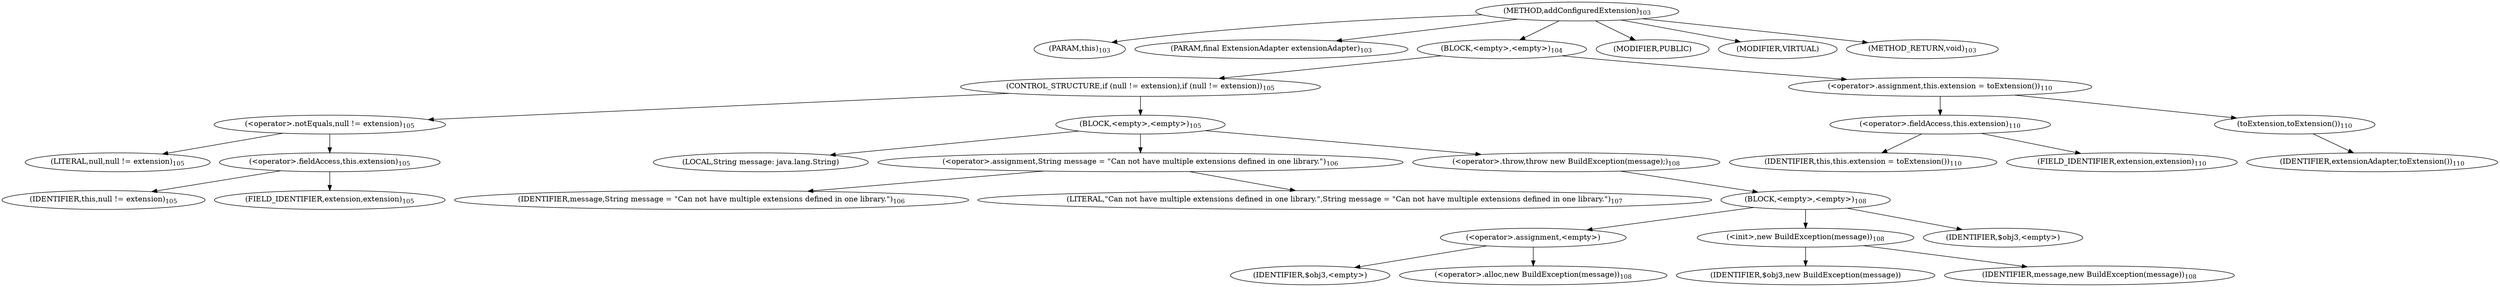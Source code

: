 digraph "addConfiguredExtension" {  
"68" [label = <(METHOD,addConfiguredExtension)<SUB>103</SUB>> ]
"69" [label = <(PARAM,this)<SUB>103</SUB>> ]
"70" [label = <(PARAM,final ExtensionAdapter extensionAdapter)<SUB>103</SUB>> ]
"71" [label = <(BLOCK,&lt;empty&gt;,&lt;empty&gt;)<SUB>104</SUB>> ]
"72" [label = <(CONTROL_STRUCTURE,if (null != extension),if (null != extension))<SUB>105</SUB>> ]
"73" [label = <(&lt;operator&gt;.notEquals,null != extension)<SUB>105</SUB>> ]
"74" [label = <(LITERAL,null,null != extension)<SUB>105</SUB>> ]
"75" [label = <(&lt;operator&gt;.fieldAccess,this.extension)<SUB>105</SUB>> ]
"76" [label = <(IDENTIFIER,this,null != extension)<SUB>105</SUB>> ]
"77" [label = <(FIELD_IDENTIFIER,extension,extension)<SUB>105</SUB>> ]
"78" [label = <(BLOCK,&lt;empty&gt;,&lt;empty&gt;)<SUB>105</SUB>> ]
"79" [label = <(LOCAL,String message: java.lang.String)> ]
"80" [label = <(&lt;operator&gt;.assignment,String message = &quot;Can not have multiple extensions defined in one library.&quot;)<SUB>106</SUB>> ]
"81" [label = <(IDENTIFIER,message,String message = &quot;Can not have multiple extensions defined in one library.&quot;)<SUB>106</SUB>> ]
"82" [label = <(LITERAL,&quot;Can not have multiple extensions defined in one library.&quot;,String message = &quot;Can not have multiple extensions defined in one library.&quot;)<SUB>107</SUB>> ]
"83" [label = <(&lt;operator&gt;.throw,throw new BuildException(message);)<SUB>108</SUB>> ]
"84" [label = <(BLOCK,&lt;empty&gt;,&lt;empty&gt;)<SUB>108</SUB>> ]
"85" [label = <(&lt;operator&gt;.assignment,&lt;empty&gt;)> ]
"86" [label = <(IDENTIFIER,$obj3,&lt;empty&gt;)> ]
"87" [label = <(&lt;operator&gt;.alloc,new BuildException(message))<SUB>108</SUB>> ]
"88" [label = <(&lt;init&gt;,new BuildException(message))<SUB>108</SUB>> ]
"89" [label = <(IDENTIFIER,$obj3,new BuildException(message))> ]
"90" [label = <(IDENTIFIER,message,new BuildException(message))<SUB>108</SUB>> ]
"91" [label = <(IDENTIFIER,$obj3,&lt;empty&gt;)> ]
"92" [label = <(&lt;operator&gt;.assignment,this.extension = toExtension())<SUB>110</SUB>> ]
"93" [label = <(&lt;operator&gt;.fieldAccess,this.extension)<SUB>110</SUB>> ]
"94" [label = <(IDENTIFIER,this,this.extension = toExtension())<SUB>110</SUB>> ]
"95" [label = <(FIELD_IDENTIFIER,extension,extension)<SUB>110</SUB>> ]
"96" [label = <(toExtension,toExtension())<SUB>110</SUB>> ]
"97" [label = <(IDENTIFIER,extensionAdapter,toExtension())<SUB>110</SUB>> ]
"98" [label = <(MODIFIER,PUBLIC)> ]
"99" [label = <(MODIFIER,VIRTUAL)> ]
"100" [label = <(METHOD_RETURN,void)<SUB>103</SUB>> ]
  "68" -> "69" 
  "68" -> "70" 
  "68" -> "71" 
  "68" -> "98" 
  "68" -> "99" 
  "68" -> "100" 
  "71" -> "72" 
  "71" -> "92" 
  "72" -> "73" 
  "72" -> "78" 
  "73" -> "74" 
  "73" -> "75" 
  "75" -> "76" 
  "75" -> "77" 
  "78" -> "79" 
  "78" -> "80" 
  "78" -> "83" 
  "80" -> "81" 
  "80" -> "82" 
  "83" -> "84" 
  "84" -> "85" 
  "84" -> "88" 
  "84" -> "91" 
  "85" -> "86" 
  "85" -> "87" 
  "88" -> "89" 
  "88" -> "90" 
  "92" -> "93" 
  "92" -> "96" 
  "93" -> "94" 
  "93" -> "95" 
  "96" -> "97" 
}
